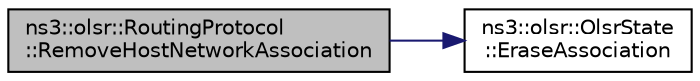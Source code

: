 digraph "ns3::olsr::RoutingProtocol::RemoveHostNetworkAssociation"
{
 // LATEX_PDF_SIZE
  edge [fontname="Helvetica",fontsize="10",labelfontname="Helvetica",labelfontsize="10"];
  node [fontname="Helvetica",fontsize="10",shape=record];
  rankdir="LR";
  Node1 [label="ns3::olsr::RoutingProtocol\l::RemoveHostNetworkAssociation",height=0.2,width=0.4,color="black", fillcolor="grey75", style="filled", fontcolor="black",tooltip="Removes the specified (networkAddr, netmask) tuple from the list of local HNA associations to be sent..."];
  Node1 -> Node2 [color="midnightblue",fontsize="10",style="solid",fontname="Helvetica"];
  Node2 [label="ns3::olsr::OlsrState\l::EraseAssociation",height=0.2,width=0.4,color="black", fillcolor="white", style="filled",URL="$classns3_1_1olsr_1_1_olsr_state.html#a10d846d1a722985ed3c98d2f1ab5316a",tooltip="Erases an association."];
}
